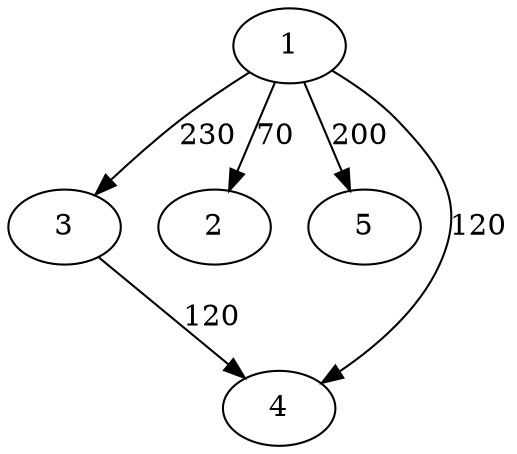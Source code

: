 strict digraph  {
	1 -> 3	 [label=230];
	1 -> 2	 [label=70];
	1 -> 5	 [label=200];
	1 -> 4	 [label=120];
	3 -> 4	 [label=120];
}
